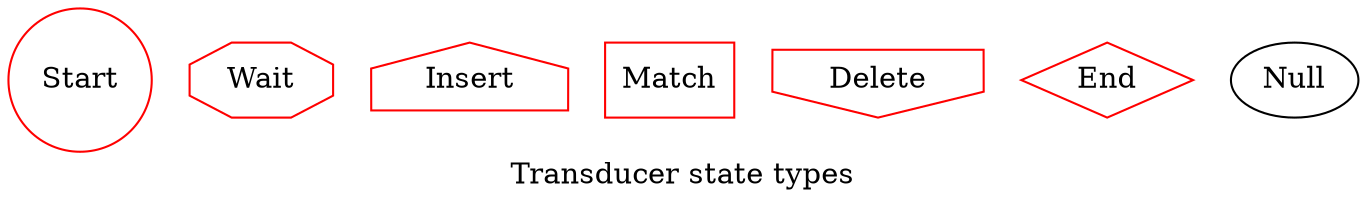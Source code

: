digraph G {

    Start [shape=circle, color=red];

    Wait [shape=octagon, color=red];

    Insert [shape=house, color=red];
    Match [shape=rect, color=red];
    Delete [shape=invhouse, color=red];

    End [shape=diamond, color=red];

    Null;

    label="Transducer state types";
}
